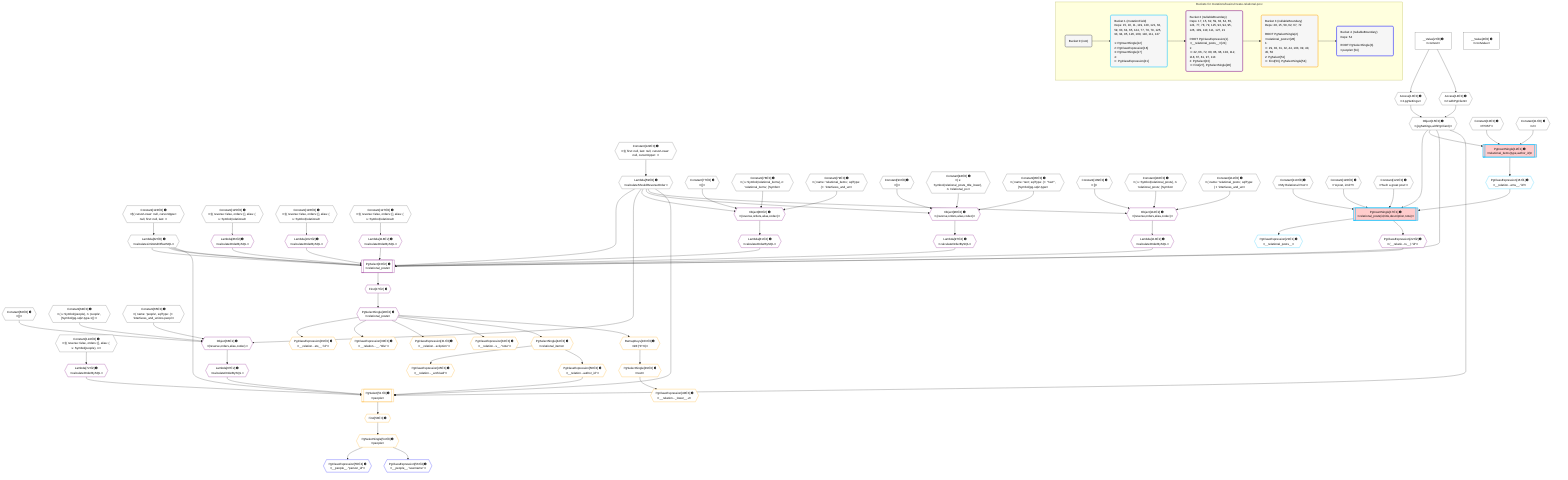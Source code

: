 %%{init: {'themeVariables': { 'fontSize': '12px'}}}%%
graph TD
    classDef path fill:#eee,stroke:#000,color:#000
    classDef plan fill:#fff,stroke-width:1px,color:#000
    classDef itemplan fill:#fff,stroke-width:2px,color:#000
    classDef unbatchedplan fill:#dff,stroke-width:1px,color:#000
    classDef sideeffectplan fill:#fcc,stroke-width:2px,color:#000
    classDef bucket fill:#f6f6f6,color:#000,stroke-width:2px,text-align:left


    %% plan dependencies
    Object15{{"Object[15∈0] ➊<br />ᐸ{pgSettings,withPgClient}ᐳ"}}:::plan
    Access13{{"Access[13∈0] ➊<br />ᐸ2.pgSettingsᐳ"}}:::plan
    Access14{{"Access[14∈0] ➊<br />ᐸ2.withPgClientᐳ"}}:::plan
    Access13 & Access14 --> Object15
    __Value2["__Value[2∈0] ➊<br />ᐸcontextᐳ"]:::plan
    __Value2 --> Access13
    __Value2 --> Access14
    Lambda59{{"Lambda[59∈0] ➊<br />ᐸcalculateShouldReverseOrderᐳ"}}:::plan
    Constant122{{"Constant[122∈0] ➊<br />ᐸ§{ first: null, last: null, cursorLower: null, cursorUpper: ᐳ"}}:::plan
    Constant122 --> Lambda59
    Lambda62{{"Lambda[62∈0] ➊<br />ᐸcalculateLimitAndOffsetSQLᐳ"}}:::plan
    Constant123{{"Constant[123∈0] ➊<br />ᐸ§{ cursorLower: null, cursorUpper: null, first: null, last: ᐳ"}}:::plan
    Constant123 --> Lambda62
    __Value4["__Value[4∈0] ➊<br />ᐸrootValueᐳ"]:::plan
    Constant10{{"Constant[10∈0] ➊<br />ᐸ'POST'ᐳ"}}:::plan
    Constant11{{"Constant[11∈0] ➊<br />ᐸ2ᐳ"}}:::plan
    Constant63{{"Constant[63∈0] ➊<br />ᐸ[]ᐳ"}}:::plan
    Constant64{{"Constant[64∈0] ➊<br />ᐸ{ s: Symbol(people), n: 'people', [Symbol(pg-sql2-type-1)]: ᐳ"}}:::plan
    Constant65{{"Constant[65∈0] ➊<br />ᐸ{ name: 'people', sqlType: { t: 'interfaces_and_unions.peoplᐳ"}}:::plan
    Constant77{{"Constant[77∈0] ➊<br />ᐸ[]ᐳ"}}:::plan
    Constant78{{"Constant[78∈0] ➊<br />ᐸ{ s: Symbol(relational_items), n: 'relational_items', [Symboᐳ"}}:::plan
    Constant79{{"Constant[79∈0] ➊<br />ᐸ{ name: 'relational_items', sqlType: { t: 'interfaces_and_unᐳ"}}:::plan
    Constant93{{"Constant[93∈0] ➊<br />ᐸ[]ᐳ"}}:::plan
    Constant94{{"Constant[94∈0] ➊<br />ᐸ{ s: Symbol(relational_posts_title_lower), n: 'relational_poᐳ"}}:::plan
    Constant95{{"Constant[95∈0] ➊<br />ᐸ{ name: 'text', sqlType: { t: '”text”', [Symbol(pg-sql2-typeᐳ"}}:::plan
    Constant109{{"Constant[109∈0] ➊<br />ᐸ[]ᐳ"}}:::plan
    Constant110{{"Constant[110∈0] ➊<br />ᐸ{ s: Symbol(relational_posts), n: 'relational_posts', [Symboᐳ"}}:::plan
    Constant111{{"Constant[111∈0] ➊<br />ᐸ{ name: 'relational_posts', sqlType: { t: 'interfaces_and_unᐳ"}}:::plan
    Constant119{{"Constant[119∈0] ➊<br />ᐸ'My Relational Post'ᐳ"}}:::plan
    Constant120{{"Constant[120∈0] ➊<br />ᐸ'A post, innit?'ᐳ"}}:::plan
    Constant121{{"Constant[121∈0] ➊<br />ᐸ'Such a great post.'ᐳ"}}:::plan
    Constant124{{"Constant[124∈0] ➊<br />ᐸ§{ reverse: false, orders: [], alias: { s: Symbol(people), nᐳ"}}:::plan
    Constant125{{"Constant[125∈0] ➊<br />ᐸ§{ reverse: false, orders: [], alias: { s: Symbol(relationalᐳ"}}:::plan
    Constant126{{"Constant[126∈0] ➊<br />ᐸ§{ reverse: false, orders: [], alias: { s: Symbol(relationalᐳ"}}:::plan
    Constant127{{"Constant[127∈0] ➊<br />ᐸ§{ reverse: false, orders: [], alias: { s: Symbol(relationalᐳ"}}:::plan
    PgInsertSingle17[["PgInsertSingle[17∈1] ➊<br />ᐸrelational_posts(id,title,description,note)ᐳ"]]:::sideeffectplan
    PgClassExpression16{{"PgClassExpression[16∈1] ➊<br />ᐸ__relation...ems__.”id”ᐳ"}}:::plan
    Object15 & PgClassExpression16 & Constant119 & Constant120 & Constant121 --> PgInsertSingle17
    PgInsertSingle12[["PgInsertSingle[12∈1] ➊<br />ᐸrelational_items(type,author_id)ᐳ"]]:::sideeffectplan
    Object15 & Constant10 & Constant11 --> PgInsertSingle12
    PgInsertSingle12 --> PgClassExpression16
    PgClassExpression21{{"PgClassExpression[21∈1] ➊<br />ᐸ__relational_posts__ᐳ"}}:::plan
    PgInsertSingle17 --> PgClassExpression21
    PgSelect23[["PgSelect[23∈2] ➊<br />ᐸrelational_postsᐳ"]]:::plan
    PgClassExpression22{{"PgClassExpression[22∈2] ➊<br />ᐸ(__relatio...ts__).”id”ᐳ"}}:::plan
    Lambda81{{"Lambda[81∈2] ➊<br />ᐸcalculateOrderBySQLᐳ"}}:::plan
    Lambda86{{"Lambda[86∈2] ➊<br />ᐸcalculateOrderBySQLᐳ"}}:::plan
    Lambda97{{"Lambda[97∈2] ➊<br />ᐸcalculateOrderBySQLᐳ"}}:::plan
    Lambda102{{"Lambda[102∈2] ➊<br />ᐸcalculateOrderBySQLᐳ"}}:::plan
    Lambda113{{"Lambda[113∈2] ➊<br />ᐸcalculateOrderBySQLᐳ"}}:::plan
    Lambda118{{"Lambda[118∈2] ➊<br />ᐸcalculateOrderBySQLᐳ"}}:::plan
    Object15 & PgClassExpression22 & Lambda62 & Lambda81 & Lambda86 & Lambda62 & Lambda97 & Lambda102 & Lambda59 & Lambda62 & Lambda113 & Lambda118 --> PgSelect23
    Object66{{"Object[66∈2] ➊<br />ᐸ{reverse,orders,alias,codec}ᐳ"}}:::plan
    Lambda59 & Constant63 & Constant64 & Constant65 --> Object66
    Object80{{"Object[80∈2] ➊<br />ᐸ{reverse,orders,alias,codec}ᐳ"}}:::plan
    Lambda59 & Constant77 & Constant78 & Constant79 --> Object80
    Object96{{"Object[96∈2] ➊<br />ᐸ{reverse,orders,alias,codec}ᐳ"}}:::plan
    Lambda59 & Constant93 & Constant94 & Constant95 --> Object96
    Object112{{"Object[112∈2] ➊<br />ᐸ{reverse,orders,alias,codec}ᐳ"}}:::plan
    Lambda59 & Constant109 & Constant110 & Constant111 --> Object112
    PgInsertSingle17 --> PgClassExpression22
    First27{{"First[27∈2] ➊"}}:::plan
    PgSelect23 --> First27
    PgSelectSingle28{{"PgSelectSingle[28∈2] ➊<br />ᐸrelational_postsᐳ"}}:::plan
    First27 --> PgSelectSingle28
    Lambda67{{"Lambda[67∈2] ➊<br />ᐸcalculateOrderBySQLᐳ"}}:::plan
    Object66 --> Lambda67
    Lambda72{{"Lambda[72∈2] ➊<br />ᐸcalculateOrderBySQLᐳ"}}:::plan
    Constant124 --> Lambda72
    Object80 --> Lambda81
    Constant125 --> Lambda86
    Object96 --> Lambda97
    Constant126 --> Lambda102
    Object112 --> Lambda113
    Constant127 --> Lambda118
    PgSelect51[["PgSelect[51∈3] ➊<br />ᐸpeopleᐳ"]]:::plan
    PgClassExpression50{{"PgClassExpression[50∈3] ➊<br />ᐸ__relation...author_id”ᐳ"}}:::plan
    Object15 & PgClassExpression50 & Lambda59 & Lambda62 & Lambda67 & Lambda72 --> PgSelect51
    PgClassExpression29{{"PgClassExpression[29∈3] ➊<br />ᐸ__relation...sts__.”id”ᐳ"}}:::plan
    PgSelectSingle28 --> PgClassExpression29
    PgClassExpression30{{"PgClassExpression[30∈3] ➊<br />ᐸ__relation...__.”title”ᐳ"}}:::plan
    PgSelectSingle28 --> PgClassExpression30
    PgClassExpression31{{"PgClassExpression[31∈3] ➊<br />ᐸ__relation...scription”ᐳ"}}:::plan
    PgSelectSingle28 --> PgClassExpression31
    PgClassExpression32{{"PgClassExpression[32∈3] ➊<br />ᐸ__relation...s__.”note”ᐳ"}}:::plan
    PgSelectSingle28 --> PgClassExpression32
    PgSelectSingle39{{"PgSelectSingle[39∈3] ➊<br />ᐸtextᐳ"}}:::plan
    RemapKeys103{{"RemapKeys[103∈3] ➊<br />ᐸ28:{”0”:6}ᐳ"}}:::plan
    RemapKeys103 --> PgSelectSingle39
    PgClassExpression40{{"PgClassExpression[40∈3] ➊<br />ᐸ__relation..._lower__.vᐳ"}}:::plan
    PgSelectSingle39 --> PgClassExpression40
    PgSelectSingle44{{"PgSelectSingle[44∈3] ➊<br />ᐸrelational_itemsᐳ"}}:::plan
    PgSelectSingle28 --> PgSelectSingle44
    PgClassExpression45{{"PgClassExpression[45∈3] ➊<br />ᐸ__relation..._archived”ᐳ"}}:::plan
    PgSelectSingle44 --> PgClassExpression45
    PgSelectSingle44 --> PgClassExpression50
    First53{{"First[53∈3] ➊"}}:::plan
    PgSelect51 --> First53
    PgSelectSingle54{{"PgSelectSingle[54∈3] ➊<br />ᐸpeopleᐳ"}}:::plan
    First53 --> PgSelectSingle54
    PgSelectSingle28 --> RemapKeys103
    PgClassExpression55{{"PgClassExpression[55∈4] ➊<br />ᐸ__people__.”person_id”ᐳ"}}:::plan
    PgSelectSingle54 --> PgClassExpression55
    PgClassExpression56{{"PgClassExpression[56∈4] ➊<br />ᐸ__people__.”username”ᐳ"}}:::plan
    PgSelectSingle54 --> PgClassExpression56

    %% define steps

    subgraph "Buckets for mutations/basics/create-relational-post"
    Bucket0("Bucket 0 (root)"):::bucket
    classDef bucket0 stroke:#696969
    class Bucket0,__Value2,__Value4,Constant10,Constant11,Access13,Access14,Object15,Lambda59,Lambda62,Constant63,Constant64,Constant65,Constant77,Constant78,Constant79,Constant93,Constant94,Constant95,Constant109,Constant110,Constant111,Constant119,Constant120,Constant121,Constant122,Constant123,Constant124,Constant125,Constant126,Constant127 bucket0
    Bucket1("Bucket 1 (mutationField)<br />Deps: 15, 10, 11, 119, 120, 121, 62, 59, 63, 64, 65, 124, 77, 78, 79, 125, 93, 94, 95, 126, 109, 110, 111, 127<br /><br />1: PgInsertSingle[12]<br />2: PgClassExpression[16]<br />3: PgInsertSingle[17]<br />4: <br />ᐳ: PgClassExpression[21]"):::bucket
    classDef bucket1 stroke:#00bfff
    class Bucket1,PgInsertSingle12,PgClassExpression16,PgInsertSingle17,PgClassExpression21 bucket1
    Bucket2("Bucket 2 (nullableBoundary)<br />Deps: 17, 15, 62, 59, 63, 64, 65, 124, 77, 78, 79, 125, 93, 94, 95, 126, 109, 110, 111, 127, 21<br /><br />ROOT PgClassExpression{1}ᐸ__relational_posts__ᐳ[21]<br />1: <br />ᐳ: 22, 66, 72, 80, 86, 96, 102, 112, 118, 67, 81, 97, 113<br />2: PgSelect[23]<br />ᐳ: First[27], PgSelectSingle[28]"):::bucket
    classDef bucket2 stroke:#7f007f
    class Bucket2,PgClassExpression22,PgSelect23,First27,PgSelectSingle28,Object66,Lambda67,Lambda72,Object80,Lambda81,Lambda86,Object96,Lambda97,Lambda102,Object112,Lambda113,Lambda118 bucket2
    Bucket3("Bucket 3 (nullableBoundary)<br />Deps: 28, 15, 59, 62, 67, 72<br /><br />ROOT PgSelectSingle{2}ᐸrelational_postsᐳ[28]<br />1: <br />ᐳ: 29, 30, 31, 32, 44, 103, 39, 40, 45, 50<br />2: PgSelect[51]<br />ᐳ: First[53], PgSelectSingle[54]"):::bucket
    classDef bucket3 stroke:#ffa500
    class Bucket3,PgClassExpression29,PgClassExpression30,PgClassExpression31,PgClassExpression32,PgSelectSingle39,PgClassExpression40,PgSelectSingle44,PgClassExpression45,PgClassExpression50,PgSelect51,First53,PgSelectSingle54,RemapKeys103 bucket3
    Bucket4("Bucket 4 (nullableBoundary)<br />Deps: 54<br /><br />ROOT PgSelectSingle{3}ᐸpeopleᐳ[54]"):::bucket
    classDef bucket4 stroke:#0000ff
    class Bucket4,PgClassExpression55,PgClassExpression56 bucket4
    Bucket0 --> Bucket1
    Bucket1 --> Bucket2
    Bucket2 --> Bucket3
    Bucket3 --> Bucket4
    end